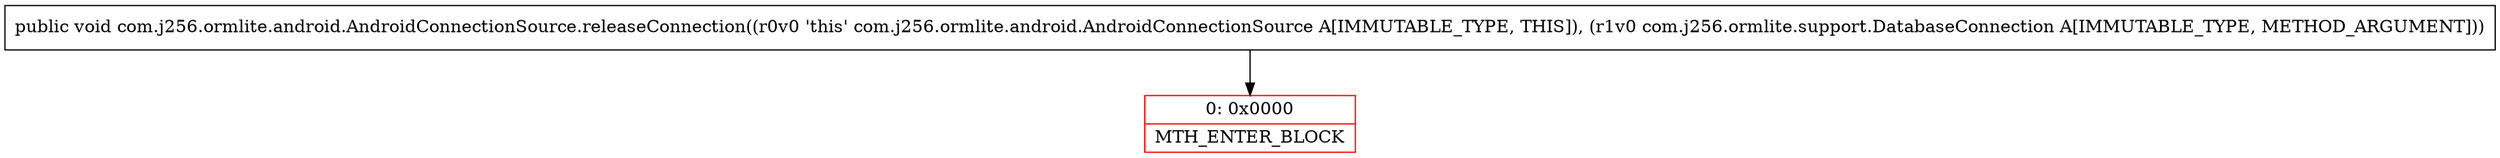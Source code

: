 digraph "CFG forcom.j256.ormlite.android.AndroidConnectionSource.releaseConnection(Lcom\/j256\/ormlite\/support\/DatabaseConnection;)V" {
subgraph cluster_Region_2034481897 {
label = "R(0)";
node [shape=record,color=blue];
}
Node_0 [shape=record,color=red,label="{0\:\ 0x0000|MTH_ENTER_BLOCK\l}"];
MethodNode[shape=record,label="{public void com.j256.ormlite.android.AndroidConnectionSource.releaseConnection((r0v0 'this' com.j256.ormlite.android.AndroidConnectionSource A[IMMUTABLE_TYPE, THIS]), (r1v0 com.j256.ormlite.support.DatabaseConnection A[IMMUTABLE_TYPE, METHOD_ARGUMENT])) }"];
MethodNode -> Node_0;
}

